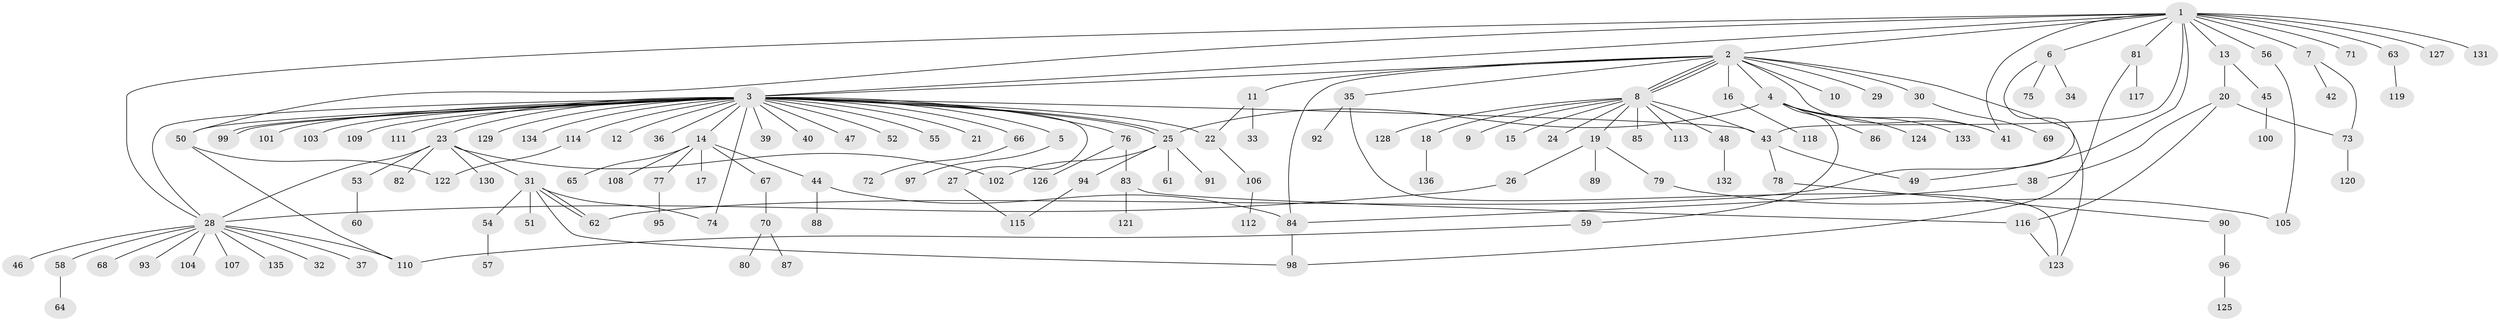 // coarse degree distribution, {10: 0.014705882352941176, 3: 0.07352941176470588, 1: 0.6029411764705882, 27: 0.014705882352941176, 2: 0.11764705882352941, 4: 0.04411764705882353, 5: 0.08823529411764706, 12: 0.029411764705882353, 9: 0.014705882352941176}
// Generated by graph-tools (version 1.1) at 2025/36/03/04/25 23:36:39]
// undirected, 136 vertices, 168 edges
graph export_dot {
  node [color=gray90,style=filled];
  1;
  2;
  3;
  4;
  5;
  6;
  7;
  8;
  9;
  10;
  11;
  12;
  13;
  14;
  15;
  16;
  17;
  18;
  19;
  20;
  21;
  22;
  23;
  24;
  25;
  26;
  27;
  28;
  29;
  30;
  31;
  32;
  33;
  34;
  35;
  36;
  37;
  38;
  39;
  40;
  41;
  42;
  43;
  44;
  45;
  46;
  47;
  48;
  49;
  50;
  51;
  52;
  53;
  54;
  55;
  56;
  57;
  58;
  59;
  60;
  61;
  62;
  63;
  64;
  65;
  66;
  67;
  68;
  69;
  70;
  71;
  72;
  73;
  74;
  75;
  76;
  77;
  78;
  79;
  80;
  81;
  82;
  83;
  84;
  85;
  86;
  87;
  88;
  89;
  90;
  91;
  92;
  93;
  94;
  95;
  96;
  97;
  98;
  99;
  100;
  101;
  102;
  103;
  104;
  105;
  106;
  107;
  108;
  109;
  110;
  111;
  112;
  113;
  114;
  115;
  116;
  117;
  118;
  119;
  120;
  121;
  122;
  123;
  124;
  125;
  126;
  127;
  128;
  129;
  130;
  131;
  132;
  133;
  134;
  135;
  136;
  1 -- 2;
  1 -- 3;
  1 -- 6;
  1 -- 7;
  1 -- 13;
  1 -- 28;
  1 -- 41;
  1 -- 43;
  1 -- 49;
  1 -- 50;
  1 -- 56;
  1 -- 63;
  1 -- 71;
  1 -- 81;
  1 -- 127;
  1 -- 131;
  2 -- 3;
  2 -- 4;
  2 -- 8;
  2 -- 8;
  2 -- 8;
  2 -- 10;
  2 -- 11;
  2 -- 16;
  2 -- 29;
  2 -- 30;
  2 -- 35;
  2 -- 41;
  2 -- 84;
  2 -- 123;
  3 -- 5;
  3 -- 12;
  3 -- 14;
  3 -- 21;
  3 -- 22;
  3 -- 23;
  3 -- 25;
  3 -- 25;
  3 -- 27;
  3 -- 28;
  3 -- 36;
  3 -- 39;
  3 -- 40;
  3 -- 43;
  3 -- 47;
  3 -- 50;
  3 -- 52;
  3 -- 55;
  3 -- 66;
  3 -- 74;
  3 -- 76;
  3 -- 99;
  3 -- 99;
  3 -- 101;
  3 -- 103;
  3 -- 109;
  3 -- 111;
  3 -- 114;
  3 -- 129;
  3 -- 134;
  4 -- 25;
  4 -- 41;
  4 -- 59;
  4 -- 86;
  4 -- 124;
  4 -- 133;
  5 -- 97;
  6 -- 34;
  6 -- 62;
  6 -- 75;
  7 -- 42;
  7 -- 73;
  8 -- 9;
  8 -- 15;
  8 -- 18;
  8 -- 19;
  8 -- 24;
  8 -- 43;
  8 -- 48;
  8 -- 85;
  8 -- 113;
  8 -- 128;
  11 -- 22;
  11 -- 33;
  13 -- 20;
  13 -- 45;
  14 -- 17;
  14 -- 44;
  14 -- 65;
  14 -- 67;
  14 -- 77;
  14 -- 108;
  16 -- 118;
  18 -- 136;
  19 -- 26;
  19 -- 79;
  19 -- 89;
  20 -- 38;
  20 -- 73;
  20 -- 116;
  22 -- 106;
  23 -- 28;
  23 -- 31;
  23 -- 53;
  23 -- 82;
  23 -- 102;
  23 -- 130;
  25 -- 61;
  25 -- 91;
  25 -- 94;
  25 -- 102;
  26 -- 28;
  27 -- 115;
  28 -- 32;
  28 -- 37;
  28 -- 46;
  28 -- 58;
  28 -- 68;
  28 -- 93;
  28 -- 104;
  28 -- 107;
  28 -- 110;
  28 -- 135;
  30 -- 69;
  31 -- 51;
  31 -- 54;
  31 -- 62;
  31 -- 62;
  31 -- 74;
  31 -- 98;
  35 -- 92;
  35 -- 123;
  38 -- 84;
  43 -- 49;
  43 -- 78;
  44 -- 84;
  44 -- 88;
  45 -- 100;
  48 -- 132;
  50 -- 110;
  50 -- 122;
  53 -- 60;
  54 -- 57;
  56 -- 105;
  58 -- 64;
  59 -- 110;
  63 -- 119;
  66 -- 72;
  67 -- 70;
  70 -- 80;
  70 -- 87;
  73 -- 120;
  76 -- 83;
  76 -- 126;
  77 -- 95;
  78 -- 90;
  79 -- 105;
  81 -- 98;
  81 -- 117;
  83 -- 116;
  83 -- 121;
  84 -- 98;
  90 -- 96;
  94 -- 115;
  96 -- 125;
  106 -- 112;
  114 -- 122;
  116 -- 123;
}
